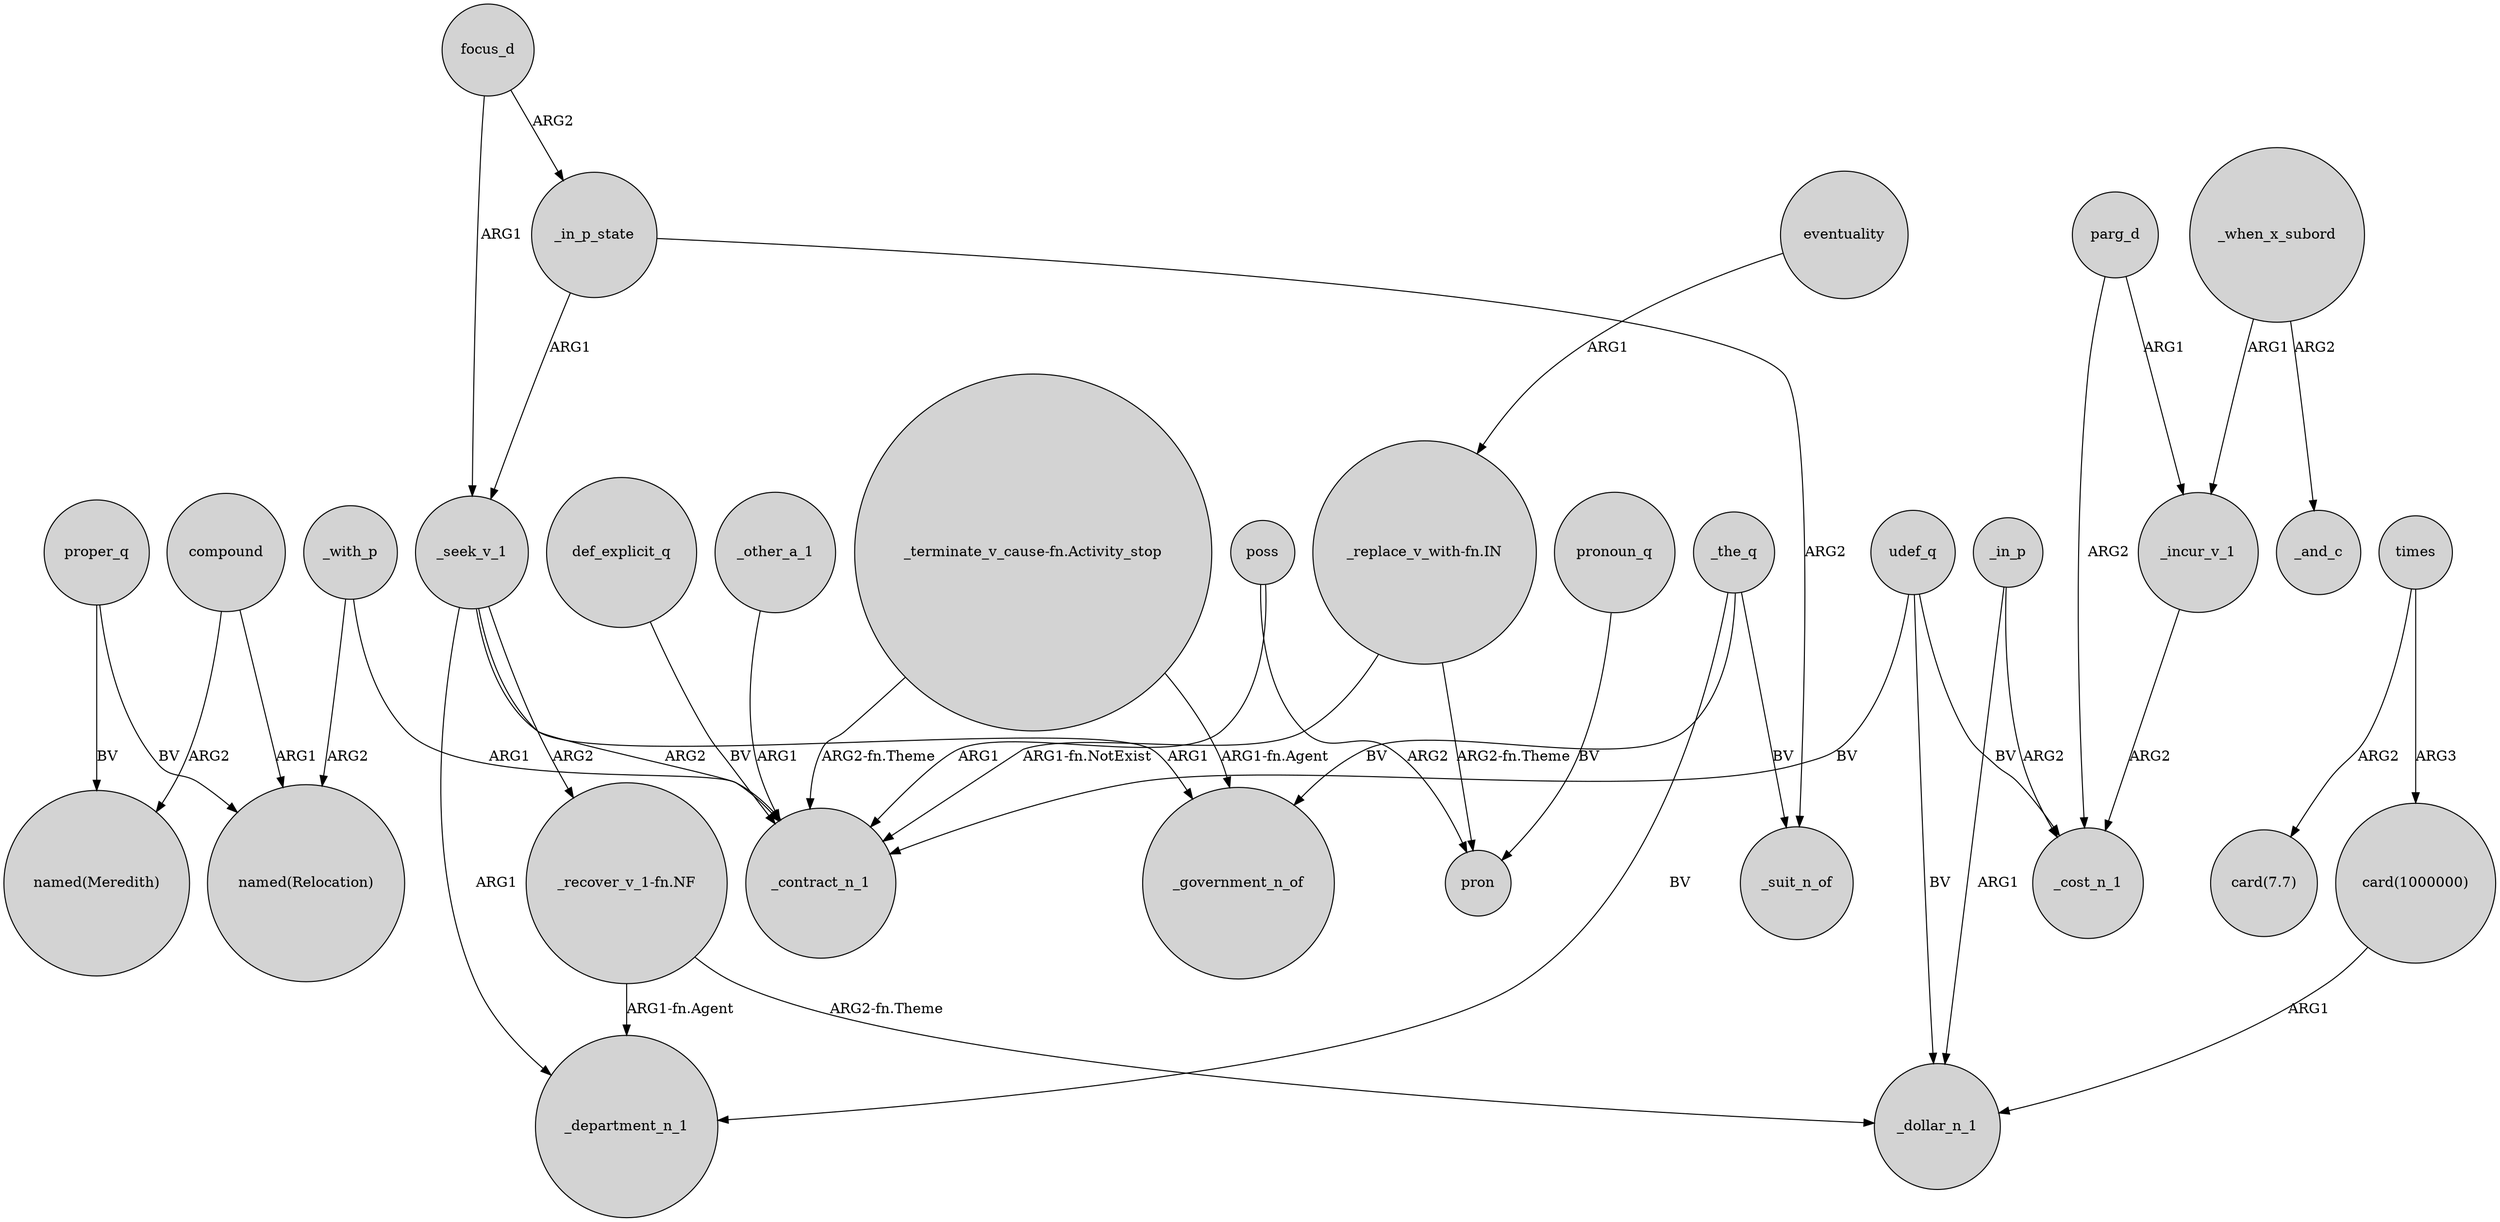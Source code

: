 digraph {
	node [shape=circle style=filled]
	proper_q -> "named(Relocation)" [label=BV]
	compound -> "named(Meredith)" [label=ARG2]
	times -> "card(7.7)" [label=ARG2]
	"card(1000000)" -> _dollar_n_1 [label=ARG1]
	_seek_v_1 -> _contract_n_1 [label=ARG2]
	eventuality -> "_replace_v_with-fn.IN" [label=ARG1]
	poss -> _contract_n_1 [label=ARG1]
	_with_p -> "named(Relocation)" [label=ARG2]
	poss -> pron [label=ARG2]
	def_explicit_q -> _contract_n_1 [label=BV]
	_in_p -> _cost_n_1 [label=ARG2]
	parg_d -> _incur_v_1 [label=ARG1]
	focus_d -> _in_p_state [label=ARG2]
	_the_q -> _suit_n_of [label=BV]
	_incur_v_1 -> _cost_n_1 [label=ARG2]
	_seek_v_1 -> "_recover_v_1-fn.NF" [label=ARG2]
	udef_q -> _cost_n_1 [label=BV]
	parg_d -> _cost_n_1 [label=ARG2]
	"_recover_v_1-fn.NF" -> _department_n_1 [label="ARG1-fn.Agent"]
	_the_q -> _department_n_1 [label=BV]
	_in_p_state -> _suit_n_of [label=ARG2]
	pronoun_q -> pron [label=BV]
	_when_x_subord -> _and_c [label=ARG2]
	times -> "card(1000000)" [label=ARG3]
	_seek_v_1 -> _department_n_1 [label=ARG1]
	"_recover_v_1-fn.NF" -> _dollar_n_1 [label="ARG2-fn.Theme"]
	_other_a_1 -> _contract_n_1 [label=ARG1]
	focus_d -> _seek_v_1 [label=ARG1]
	_with_p -> _contract_n_1 [label=ARG1]
	_the_q -> _government_n_of [label=BV]
	_seek_v_1 -> _government_n_of [label=ARG1]
	proper_q -> "named(Meredith)" [label=BV]
	_in_p -> _dollar_n_1 [label=ARG1]
	_in_p_state -> _seek_v_1 [label=ARG1]
	"_terminate_v_cause-fn.Activity_stop" -> _government_n_of [label="ARG1-fn.Agent"]
	"_replace_v_with-fn.IN" -> _contract_n_1 [label="ARG1-fn.NotExist"]
	compound -> "named(Relocation)" [label=ARG1]
	udef_q -> _contract_n_1 [label=BV]
	_when_x_subord -> _incur_v_1 [label=ARG1]
	udef_q -> _dollar_n_1 [label=BV]
	"_replace_v_with-fn.IN" -> pron [label="ARG2-fn.Theme"]
	"_terminate_v_cause-fn.Activity_stop" -> _contract_n_1 [label="ARG2-fn.Theme"]
}
